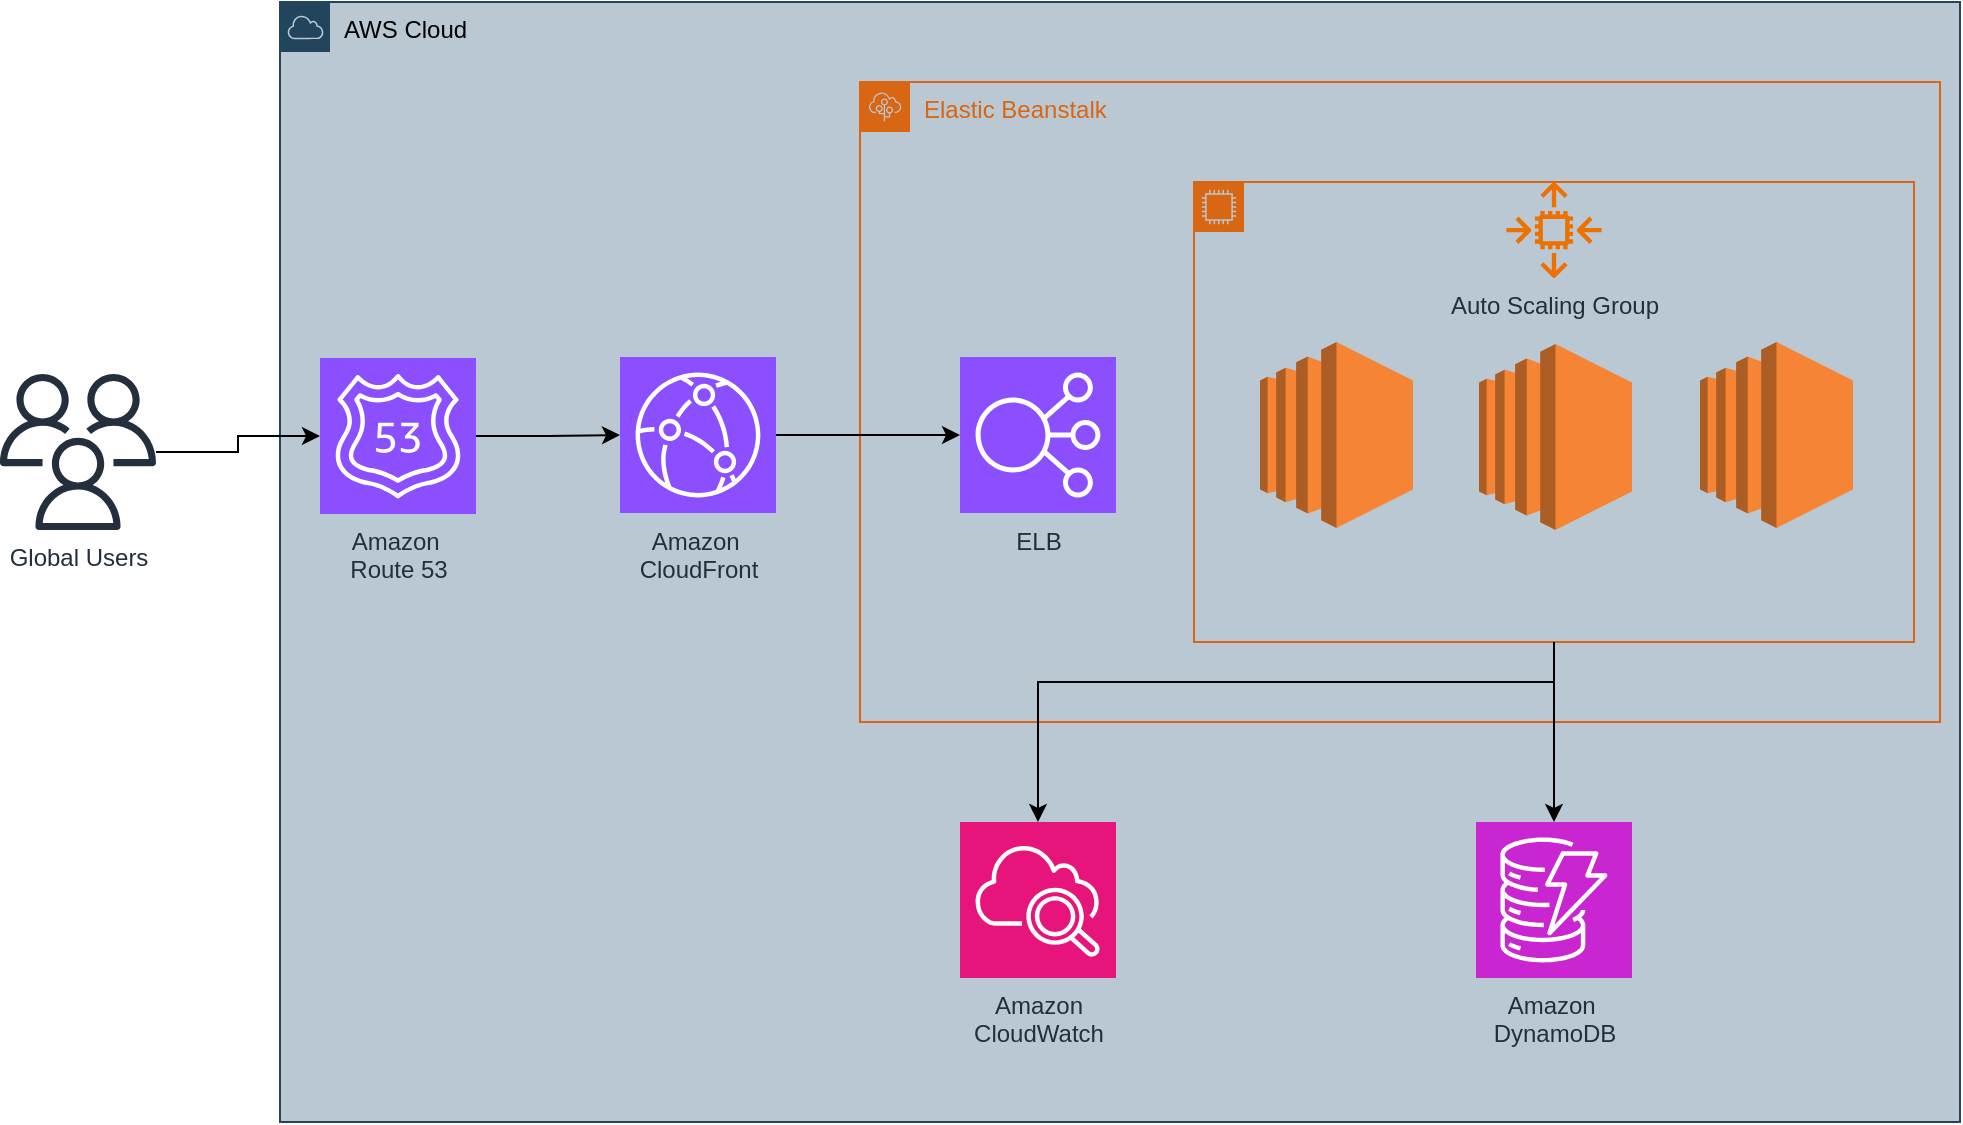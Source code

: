 <mxfile version="26.2.3">
  <diagram name="Page-1" id="btRuM08j37M1PZj-LrH0">
    <mxGraphModel dx="2065" dy="601" grid="1" gridSize="10" guides="1" tooltips="1" connect="1" arrows="1" fold="1" page="1" pageScale="1" pageWidth="850" pageHeight="1100" math="0" shadow="0">
      <root>
        <mxCell id="0" />
        <mxCell id="1" parent="0" />
        <mxCell id="xi4OS9rGkx2B-pbejWLk-1" value="AWS Cloud" style="sketch=0;outlineConnect=0;html=1;whiteSpace=wrap;fontSize=12;fontStyle=0;shape=mxgraph.aws4.group;grIcon=mxgraph.aws4.group_aws_cloud;strokeColor=#23445d;fillColor=#bac8d3;verticalAlign=top;align=left;spacingLeft=30;dashed=0;" vertex="1" parent="1">
          <mxGeometry x="-40" y="30" width="840" height="560" as="geometry" />
        </mxCell>
        <mxCell id="xi4OS9rGkx2B-pbejWLk-2" value="Elastic Beanstalk&amp;nbsp;" style="points=[[0,0],[0.25,0],[0.5,0],[0.75,0],[1,0],[1,0.25],[1,0.5],[1,0.75],[1,1],[0.75,1],[0.5,1],[0.25,1],[0,1],[0,0.75],[0,0.5],[0,0.25]];outlineConnect=0;gradientColor=none;html=1;whiteSpace=wrap;fontSize=12;fontStyle=0;container=1;pointerEvents=0;collapsible=0;recursiveResize=0;shape=mxgraph.aws4.group;grIcon=mxgraph.aws4.group_elastic_beanstalk;strokeColor=#D86613;fillColor=none;verticalAlign=top;align=left;spacingLeft=30;fontColor=#D86613;dashed=0;" vertex="1" parent="1">
          <mxGeometry x="250" y="70" width="540" height="320" as="geometry" />
        </mxCell>
        <mxCell id="xi4OS9rGkx2B-pbejWLk-5" value="" style="points=[[0,0],[0.25,0],[0.5,0],[0.75,0],[1,0],[1,0.25],[1,0.5],[1,0.75],[1,1],[0.75,1],[0.5,1],[0.25,1],[0,1],[0,0.75],[0,0.5],[0,0.25]];outlineConnect=0;gradientColor=none;html=1;whiteSpace=wrap;fontSize=12;fontStyle=0;container=1;pointerEvents=0;collapsible=0;recursiveResize=0;shape=mxgraph.aws4.group;grIcon=mxgraph.aws4.group_ec2_instance_contents;strokeColor=#D86613;fillColor=none;verticalAlign=top;align=left;spacingLeft=30;fontColor=#D86613;dashed=0;" vertex="1" parent="xi4OS9rGkx2B-pbejWLk-2">
          <mxGeometry x="167" y="50" width="360" height="230" as="geometry" />
        </mxCell>
        <mxCell id="xi4OS9rGkx2B-pbejWLk-4" value="Auto Scaling Group" style="sketch=0;outlineConnect=0;fontColor=#232F3E;gradientColor=none;fillColor=#ED7100;strokeColor=none;dashed=0;verticalLabelPosition=bottom;verticalAlign=top;align=center;html=1;fontSize=12;fontStyle=0;aspect=fixed;pointerEvents=1;shape=mxgraph.aws4.auto_scaling2;" vertex="1" parent="xi4OS9rGkx2B-pbejWLk-5">
          <mxGeometry x="156" width="48" height="48" as="geometry" />
        </mxCell>
        <mxCell id="xi4OS9rGkx2B-pbejWLk-6" value="" style="outlineConnect=0;dashed=0;verticalLabelPosition=bottom;verticalAlign=top;align=center;html=1;shape=mxgraph.aws3.ec2;fillColor=#F58534;gradientColor=none;" vertex="1" parent="xi4OS9rGkx2B-pbejWLk-5">
          <mxGeometry x="33" y="80" width="76.5" height="93" as="geometry" />
        </mxCell>
        <mxCell id="xi4OS9rGkx2B-pbejWLk-8" value="ELB" style="sketch=0;points=[[0,0,0],[0.25,0,0],[0.5,0,0],[0.75,0,0],[1,0,0],[0,1,0],[0.25,1,0],[0.5,1,0],[0.75,1,0],[1,1,0],[0,0.25,0],[0,0.5,0],[0,0.75,0],[1,0.25,0],[1,0.5,0],[1,0.75,0]];outlineConnect=0;fontColor=#232F3E;fillColor=#8C4FFF;strokeColor=#ffffff;dashed=0;verticalLabelPosition=bottom;verticalAlign=top;align=center;html=1;fontSize=12;fontStyle=0;aspect=fixed;shape=mxgraph.aws4.resourceIcon;resIcon=mxgraph.aws4.elastic_load_balancing;" vertex="1" parent="xi4OS9rGkx2B-pbejWLk-2">
          <mxGeometry x="50" y="137.5" width="78" height="78" as="geometry" />
        </mxCell>
        <mxCell id="xi4OS9rGkx2B-pbejWLk-7" value="" style="outlineConnect=0;dashed=0;verticalLabelPosition=bottom;verticalAlign=top;align=center;html=1;shape=mxgraph.aws3.ec2;fillColor=#F58534;gradientColor=none;" vertex="1" parent="1">
          <mxGeometry x="670" y="200" width="76.5" height="93" as="geometry" />
        </mxCell>
        <mxCell id="xi4OS9rGkx2B-pbejWLk-15" value="" style="edgeStyle=orthogonalEdgeStyle;rounded=0;orthogonalLoop=1;jettySize=auto;html=1;" edge="1" parent="1" source="xi4OS9rGkx2B-pbejWLk-10" target="xi4OS9rGkx2B-pbejWLk-8">
          <mxGeometry relative="1" as="geometry" />
        </mxCell>
        <mxCell id="xi4OS9rGkx2B-pbejWLk-10" value="Amazon&amp;nbsp;&lt;div&gt;CloudFront&lt;/div&gt;" style="sketch=0;points=[[0,0,0],[0.25,0,0],[0.5,0,0],[0.75,0,0],[1,0,0],[0,1,0],[0.25,1,0],[0.5,1,0],[0.75,1,0],[1,1,0],[0,0.25,0],[0,0.5,0],[0,0.75,0],[1,0.25,0],[1,0.5,0],[1,0.75,0]];outlineConnect=0;fontColor=#232F3E;fillColor=#8C4FFF;strokeColor=#ffffff;dashed=0;verticalLabelPosition=bottom;verticalAlign=top;align=center;html=1;fontSize=12;fontStyle=0;aspect=fixed;shape=mxgraph.aws4.resourceIcon;resIcon=mxgraph.aws4.cloudfront;" vertex="1" parent="1">
          <mxGeometry x="130" y="207.5" width="78" height="78" as="geometry" />
        </mxCell>
        <mxCell id="xi4OS9rGkx2B-pbejWLk-14" value="" style="edgeStyle=orthogonalEdgeStyle;rounded=0;orthogonalLoop=1;jettySize=auto;html=1;" edge="1" parent="1" source="xi4OS9rGkx2B-pbejWLk-11" target="xi4OS9rGkx2B-pbejWLk-10">
          <mxGeometry relative="1" as="geometry" />
        </mxCell>
        <mxCell id="xi4OS9rGkx2B-pbejWLk-11" value="Amazon&amp;nbsp;&lt;div&gt;Route 53&lt;/div&gt;" style="sketch=0;points=[[0,0,0],[0.25,0,0],[0.5,0,0],[0.75,0,0],[1,0,0],[0,1,0],[0.25,1,0],[0.5,1,0],[0.75,1,0],[1,1,0],[0,0.25,0],[0,0.5,0],[0,0.75,0],[1,0.25,0],[1,0.5,0],[1,0.75,0]];outlineConnect=0;fontColor=#232F3E;fillColor=#8C4FFF;strokeColor=#ffffff;dashed=0;verticalLabelPosition=bottom;verticalAlign=top;align=center;html=1;fontSize=12;fontStyle=0;aspect=fixed;shape=mxgraph.aws4.resourceIcon;resIcon=mxgraph.aws4.route_53;" vertex="1" parent="1">
          <mxGeometry x="-20" y="208" width="78" height="78" as="geometry" />
        </mxCell>
        <mxCell id="xi4OS9rGkx2B-pbejWLk-13" style="edgeStyle=orthogonalEdgeStyle;rounded=0;orthogonalLoop=1;jettySize=auto;html=1;" edge="1" parent="1" source="xi4OS9rGkx2B-pbejWLk-12" target="xi4OS9rGkx2B-pbejWLk-11">
          <mxGeometry relative="1" as="geometry" />
        </mxCell>
        <mxCell id="xi4OS9rGkx2B-pbejWLk-12" value="Global Users" style="sketch=0;outlineConnect=0;fontColor=#232F3E;gradientColor=none;fillColor=#232F3D;strokeColor=none;dashed=0;verticalLabelPosition=bottom;verticalAlign=top;align=center;html=1;fontSize=12;fontStyle=0;aspect=fixed;pointerEvents=1;shape=mxgraph.aws4.users;" vertex="1" parent="1">
          <mxGeometry x="-180" y="216" width="78" height="78" as="geometry" />
        </mxCell>
        <mxCell id="xi4OS9rGkx2B-pbejWLk-16" value="Amazon&lt;div&gt;CloudWatch&lt;/div&gt;" style="sketch=0;points=[[0,0,0],[0.25,0,0],[0.5,0,0],[0.75,0,0],[1,0,0],[0,1,0],[0.25,1,0],[0.5,1,0],[0.75,1,0],[1,1,0],[0,0.25,0],[0,0.5,0],[0,0.75,0],[1,0.25,0],[1,0.5,0],[1,0.75,0]];points=[[0,0,0],[0.25,0,0],[0.5,0,0],[0.75,0,0],[1,0,0],[0,1,0],[0.25,1,0],[0.5,1,0],[0.75,1,0],[1,1,0],[0,0.25,0],[0,0.5,0],[0,0.75,0],[1,0.25,0],[1,0.5,0],[1,0.75,0]];outlineConnect=0;fontColor=#232F3E;fillColor=#E7157B;strokeColor=#ffffff;dashed=0;verticalLabelPosition=bottom;verticalAlign=top;align=center;html=1;fontSize=12;fontStyle=0;aspect=fixed;shape=mxgraph.aws4.resourceIcon;resIcon=mxgraph.aws4.cloudwatch_2;" vertex="1" parent="1">
          <mxGeometry x="300" y="440" width="78" height="78" as="geometry" />
        </mxCell>
        <mxCell id="xi4OS9rGkx2B-pbejWLk-17" style="edgeStyle=orthogonalEdgeStyle;rounded=0;orthogonalLoop=1;jettySize=auto;html=1;" edge="1" parent="1" source="xi4OS9rGkx2B-pbejWLk-5" target="xi4OS9rGkx2B-pbejWLk-16">
          <mxGeometry relative="1" as="geometry">
            <Array as="points">
              <mxPoint x="597" y="370" />
              <mxPoint x="339" y="370" />
            </Array>
          </mxGeometry>
        </mxCell>
        <mxCell id="xi4OS9rGkx2B-pbejWLk-18" value="Amazon&amp;nbsp;&lt;div&gt;DynamoDB&lt;/div&gt;" style="sketch=0;points=[[0,0,0],[0.25,0,0],[0.5,0,0],[0.75,0,0],[1,0,0],[0,1,0],[0.25,1,0],[0.5,1,0],[0.75,1,0],[1,1,0],[0,0.25,0],[0,0.5,0],[0,0.75,0],[1,0.25,0],[1,0.5,0],[1,0.75,0]];outlineConnect=0;fontColor=#232F3E;fillColor=#C925D1;strokeColor=#ffffff;dashed=0;verticalLabelPosition=bottom;verticalAlign=top;align=center;html=1;fontSize=12;fontStyle=0;aspect=fixed;shape=mxgraph.aws4.resourceIcon;resIcon=mxgraph.aws4.dynamodb;" vertex="1" parent="1">
          <mxGeometry x="558" y="440" width="78" height="78" as="geometry" />
        </mxCell>
        <mxCell id="xi4OS9rGkx2B-pbejWLk-19" style="edgeStyle=orthogonalEdgeStyle;rounded=0;orthogonalLoop=1;jettySize=auto;html=1;" edge="1" parent="1" source="xi4OS9rGkx2B-pbejWLk-5" target="xi4OS9rGkx2B-pbejWLk-18">
          <mxGeometry relative="1" as="geometry" />
        </mxCell>
        <mxCell id="xi4OS9rGkx2B-pbejWLk-20" value="" style="outlineConnect=0;dashed=0;verticalLabelPosition=bottom;verticalAlign=top;align=center;html=1;shape=mxgraph.aws3.ec2;fillColor=#F58534;gradientColor=none;" vertex="1" parent="1">
          <mxGeometry x="559.5" y="201" width="76.5" height="93" as="geometry" />
        </mxCell>
      </root>
    </mxGraphModel>
  </diagram>
</mxfile>
